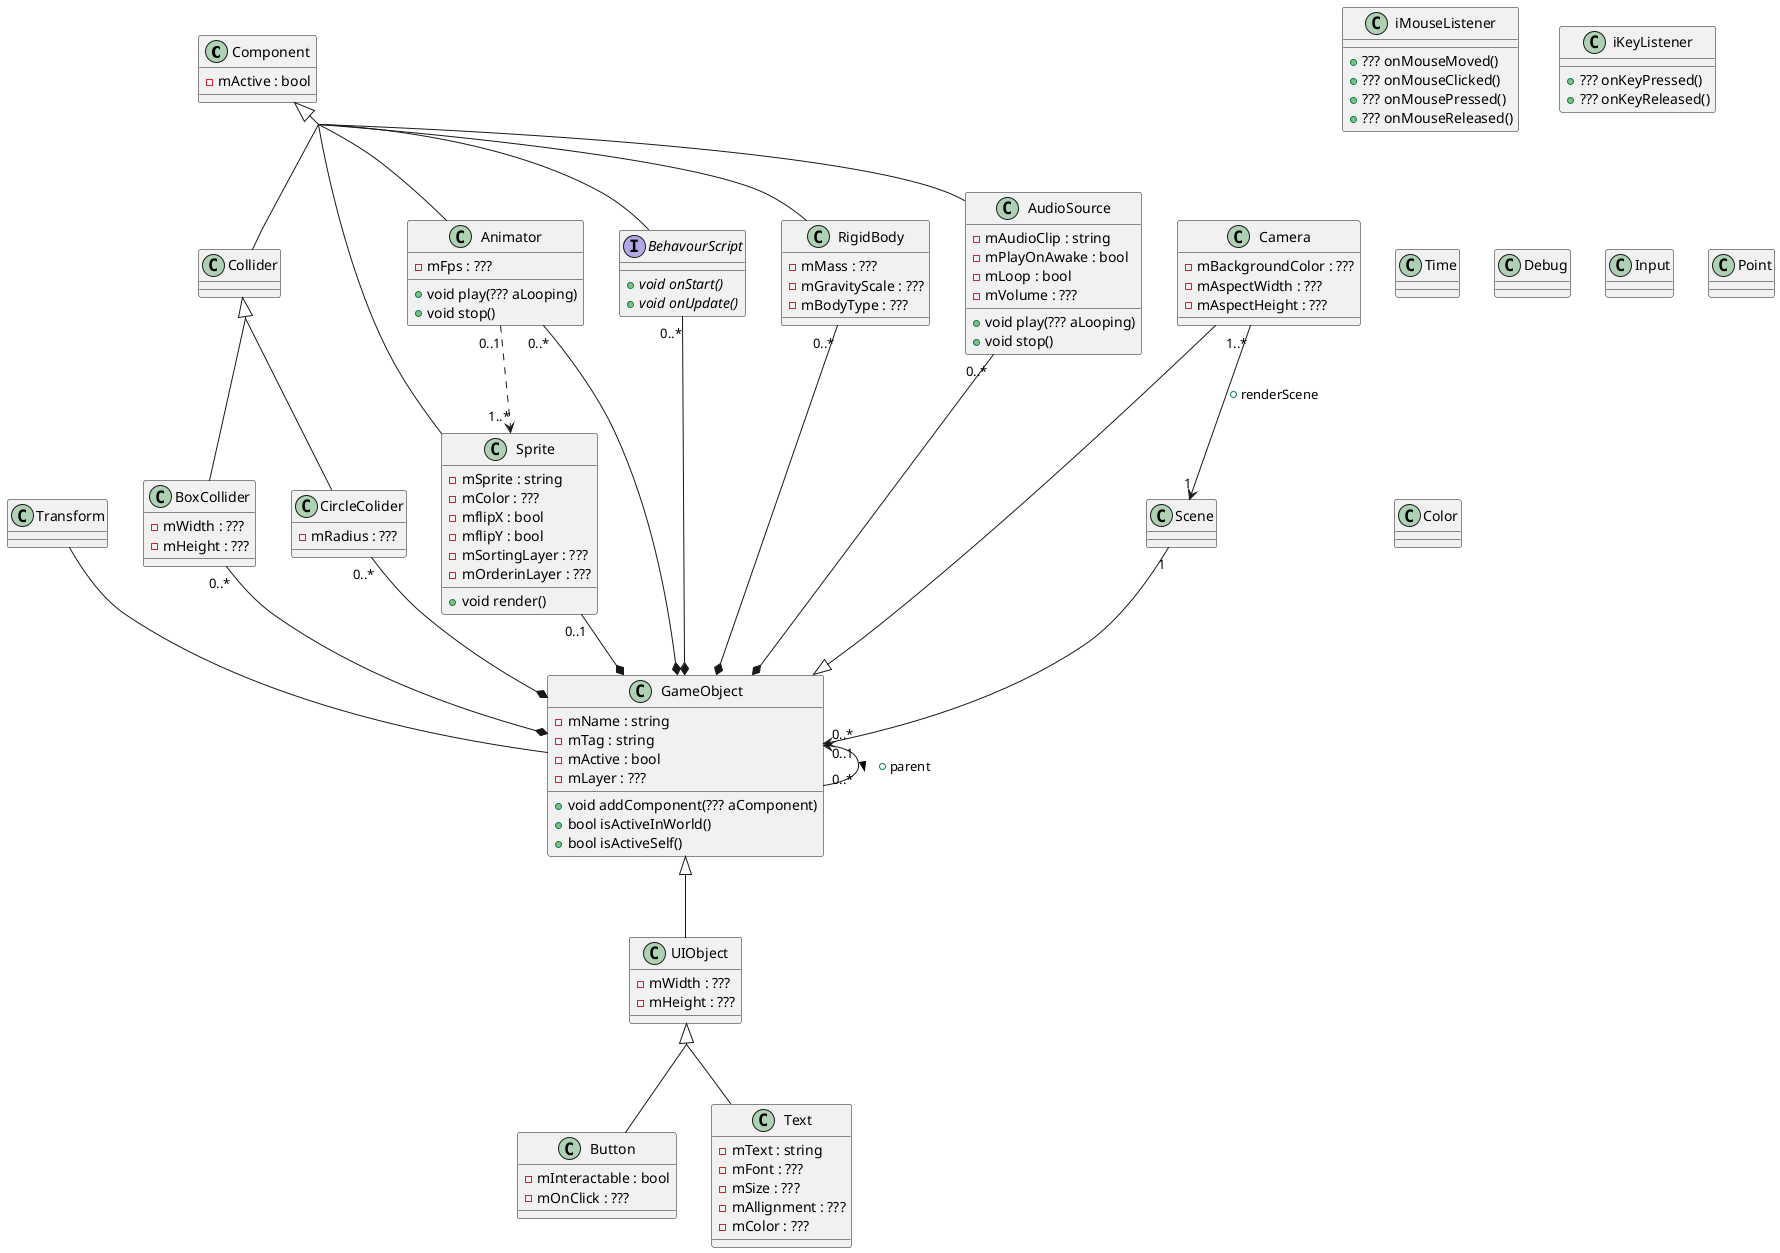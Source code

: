 @startuml

' skinparam linetype ortho
skinparam groupInheritance 2

together{

class Component{
    - mActive : bool

}

class AudioSource{
    + void play(??? aLooping)
    + void stop()

    - mAudioClip : string
    - mPlayOnAwake : bool
    - mLoop : bool
    - mVolume : ???
}

class Collider{

}

class CircleColider{
    - mRadius : ???
}

class BoxCollider{
    - mWidth : ???
    - mHeight : ???
}

class RigidBody{
    - mMass : ???
    - mGravityScale : ???
    - mBodyType : ???
}

interface BehavourScript{
    + {abstract} void onStart()
    + {abstract} void onUpdate()
}

class Sprite{
    + void render()

    - mSprite : string
    - mColor : ???
    - mflipX : bool
    - mflipY : bool
    - mSortingLayer : ???
    - mOrderinLayer : ???
}

class Animator{
    + void play(??? aLooping)
    + void stop()

    - mFps : ???
}
}
class GameObject{
    + void addComponent(??? aComponent)
    + bool isActiveInWorld()
    + bool isActiveSelf()

    - mName : string
    - mTag : string
    - mActive : bool
    - mLayer : ???
}

class Scene{}

class Camera{
    - mBackgroundColor : ???
    - mAspectWidth : ???
    - mAspectHeight : ???
}

together{
class UIObject{
    - mWidth : ???
    - mHeight : ???
}

class Button{
    - mInteractable : bool
    - mOnClick : ???
}

class Text{
    - mText : string
    - mFont : ???
    - mSize : ???
    - mAllignment : ???
    - mColor : ???
}
}

class iMouseListener{
    + ??? onMouseMoved()
    + ??? onMouseClicked()
    + ??? onMousePressed()
    + ??? onMouseReleased()
}

class iKeyListener{
    + ??? onKeyPressed()
    + ??? onKeyReleased()
}

class Transform{}

together{
class Input{}

class Time{}

class Debug{}
}

class Point{}

class Color{}

Component <|-down- AudioSource
Component <|-down- Collider
Component <|-down- RigidBody
Component <|-down- BehavourScript
Component <|-down- Sprite
Component <|-down- Animator

Collider <|-- CircleColider
Collider <|-- BoxCollider

GameObject *-up- "0..*" AudioSource
GameObject *-up- "0..*" CircleColider
GameObject *-up- "0..*" BoxCollider
GameObject *-up- "0..*" RigidBody
GameObject *-up- "0..*" BehavourScript
GameObject *-up- "0..1" Sprite
GameObject *-up- "0..*" Animator
GameObject -up- Transform
GameObject "0..1"<-- "0..*" GameObject : +parent >

GameObject <|-- UIObject
UIObject <|-- Button
UIObject <|-- Text

Scene "1" --> "0..*" GameObject
Camera --|> GameObject
Camera "1..*" -down-> "1" Scene : +renderScene

Animator "0..1" ..> "1..*" Sprite
@enduml
